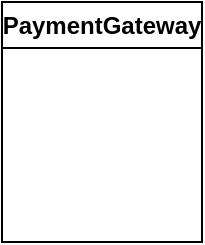 <?xml version="1.0" encoding="UTF-8"?>
<mxfile>
  <diagram name="Page-1">
    <mxGraphModel dx="743" dy="462" grid="1" gridSize="10" guides="1" tooltips="1" connect="1" arrows="1" fold="1" page="1" pageScale="1" pageWidth="827" pageHeight="1169" math="0" shadow="0">
      <root>
        <mxCell id="0" value="Event Booking Sequence" style="group" vertex="1" connectable="0">
          <mxGeometry x="0" y="0" width="827" height="1169" as="geometry"/>
        </mxCell>
        <mxCell id="1" value="User" style="swimlane;html=1;whiteSpace=wrap;rounded=0;whiteSpace=wrap;html=1;" vertex="1" connectable="0">
          <mxGeometry x="0" y="0" width="60" height="120" as="geometry"/>
        </mxCell>
        <mxCell id="2" value="System" style="swimlane;html=1;whiteSpace=wrap;rounded=0;whiteSpace=wrap;html=1;" vertex="1" connectable="0">
          <mxGeometry x="60" y="0" width="200" height="120" as="geometry"/>
        </mxCell>
        <mxCell id="3" value="Database" style="swimlane;html=1;whiteSpace=wrap;rounded=0;whiteSpace=wrap;html=1;" vertex="1" connectable="0">
          <mxGeometry x="260" y="0" width="60" height="120" as="geometry"/>
        </mxCell>
        <mxCell id="4" value="PaymentGateway" style="swimlane;html=1;whiteSpace=wrap;rounded=0;whiteSpace=wrap;html=1;" vertex="1" connectable="0">
          <mxGeometry x="320" y="0" width="100" height="120" as="geometry"/>
        </mxCell>
        <mxCell id="5" value="searchEvent()" style="edgeStyle=orthogonalEdgeStyle;rounded=0;orthogonalLoop=1;jettySize=auto;html=1;exitX=0.5;exitY=0.0;exitDx=0;exitDy=0;" edge="1" parent="0" source="1" target="2">
          <mxGeometry relative="1" as="geometry"/>
        </mxCell>
        <mxCell id="6" value="showAvailableEvents()" style="edgeStyle=orthogonalEdgeStyle;rounded=0;orthogonalLoop=1;jettySize=auto;html=1;exitX=0.5;exitY=0.0;exitDx=0;exitDy=0;" edge="1" parent="0" source="2" target="1">
          <mxGeometry relative="1" as="geometry"/>
        </mxCell>
        <mxCell id="7" value="selectEvent()" style="edgeStyle=orthogonalEdgeStyle;rounded=0;orthogonalLoop=1;jettySize=auto;html=1;exitX=0.5;exitY=0.0;exitDx=0;exitDy=0;" edge="1" parent="0" source="1" target="2">
          <mxGeometry relative="1" as="geometry"/>
        </mxCell>
        <mxCell id="8" value="showBookingConfirmation()" style="edgeStyle=orthogonalEdgeStyle;rounded=0;orthogonalLoop=1;jettySize=auto;html=1;exitX=0.5;exitY=0.0;exitDx=0;exitDy=0;" edge="1" parent="0" source="2" target="1">
          <mxGeometry relative="1" as="geometry"/>
        </mxCell>
        <mxCell id="9" value="modifyBooking()" style="edgeStyle=orthogonalEdgeStyle;rounded=0;orthogonalLoop=1;jettySize=auto;html=1;exitX=0.5;exitY=0.0;exitDx=0;exitDy=0;" edge="1" parent="0" source="1" target="2">
          <mxGeometry relative="1" as="geometry"/>
        </mxCell>
        <mxCell id="10" value="showUpdatedBooking()" style="edgeStyle=orthogonalEdgeStyle;rounded=0;orthogonalLoop=1;jettySize=auto;html=1;exitX=0.5;exitY=0.0;exitDx=0;exitDy=0;" edge="1" parent="0" source="2" target="1">
          <mxGeometry relative="1" as="geometry"/>
        </mxCell>
        <mxCell id="11" value="cancelBooking()" style="edgeStyle=orthogonalEdgeStyle;rounded=0;orthogonalLoop=1;jettySize=auto;html=1;exitX=0.5;exitY=0.0;exitDx=0;exitDy=0;" edge="1" parent="0" source="1" target="2">
          <mxGeometry relative="1" as="geometry"/>
        </mxCell>
        <mxCell id="12" value="showCancellationConfirmation()" style="edgeStyle=orthogonalEdgeStyle;rounded=0;orthogonalLoop=1;jettySize=auto;html=1;exitX=0.5;exitY=0.0;exitDx=0;exitDy=0;" edge="1" parent="0" source="2" target="1">
          <mxGeometry relative="1" as="geometry"/>
        </mxCell>
      </root>
    </mxGraphModel>
  </diagram>
</mxfile>
